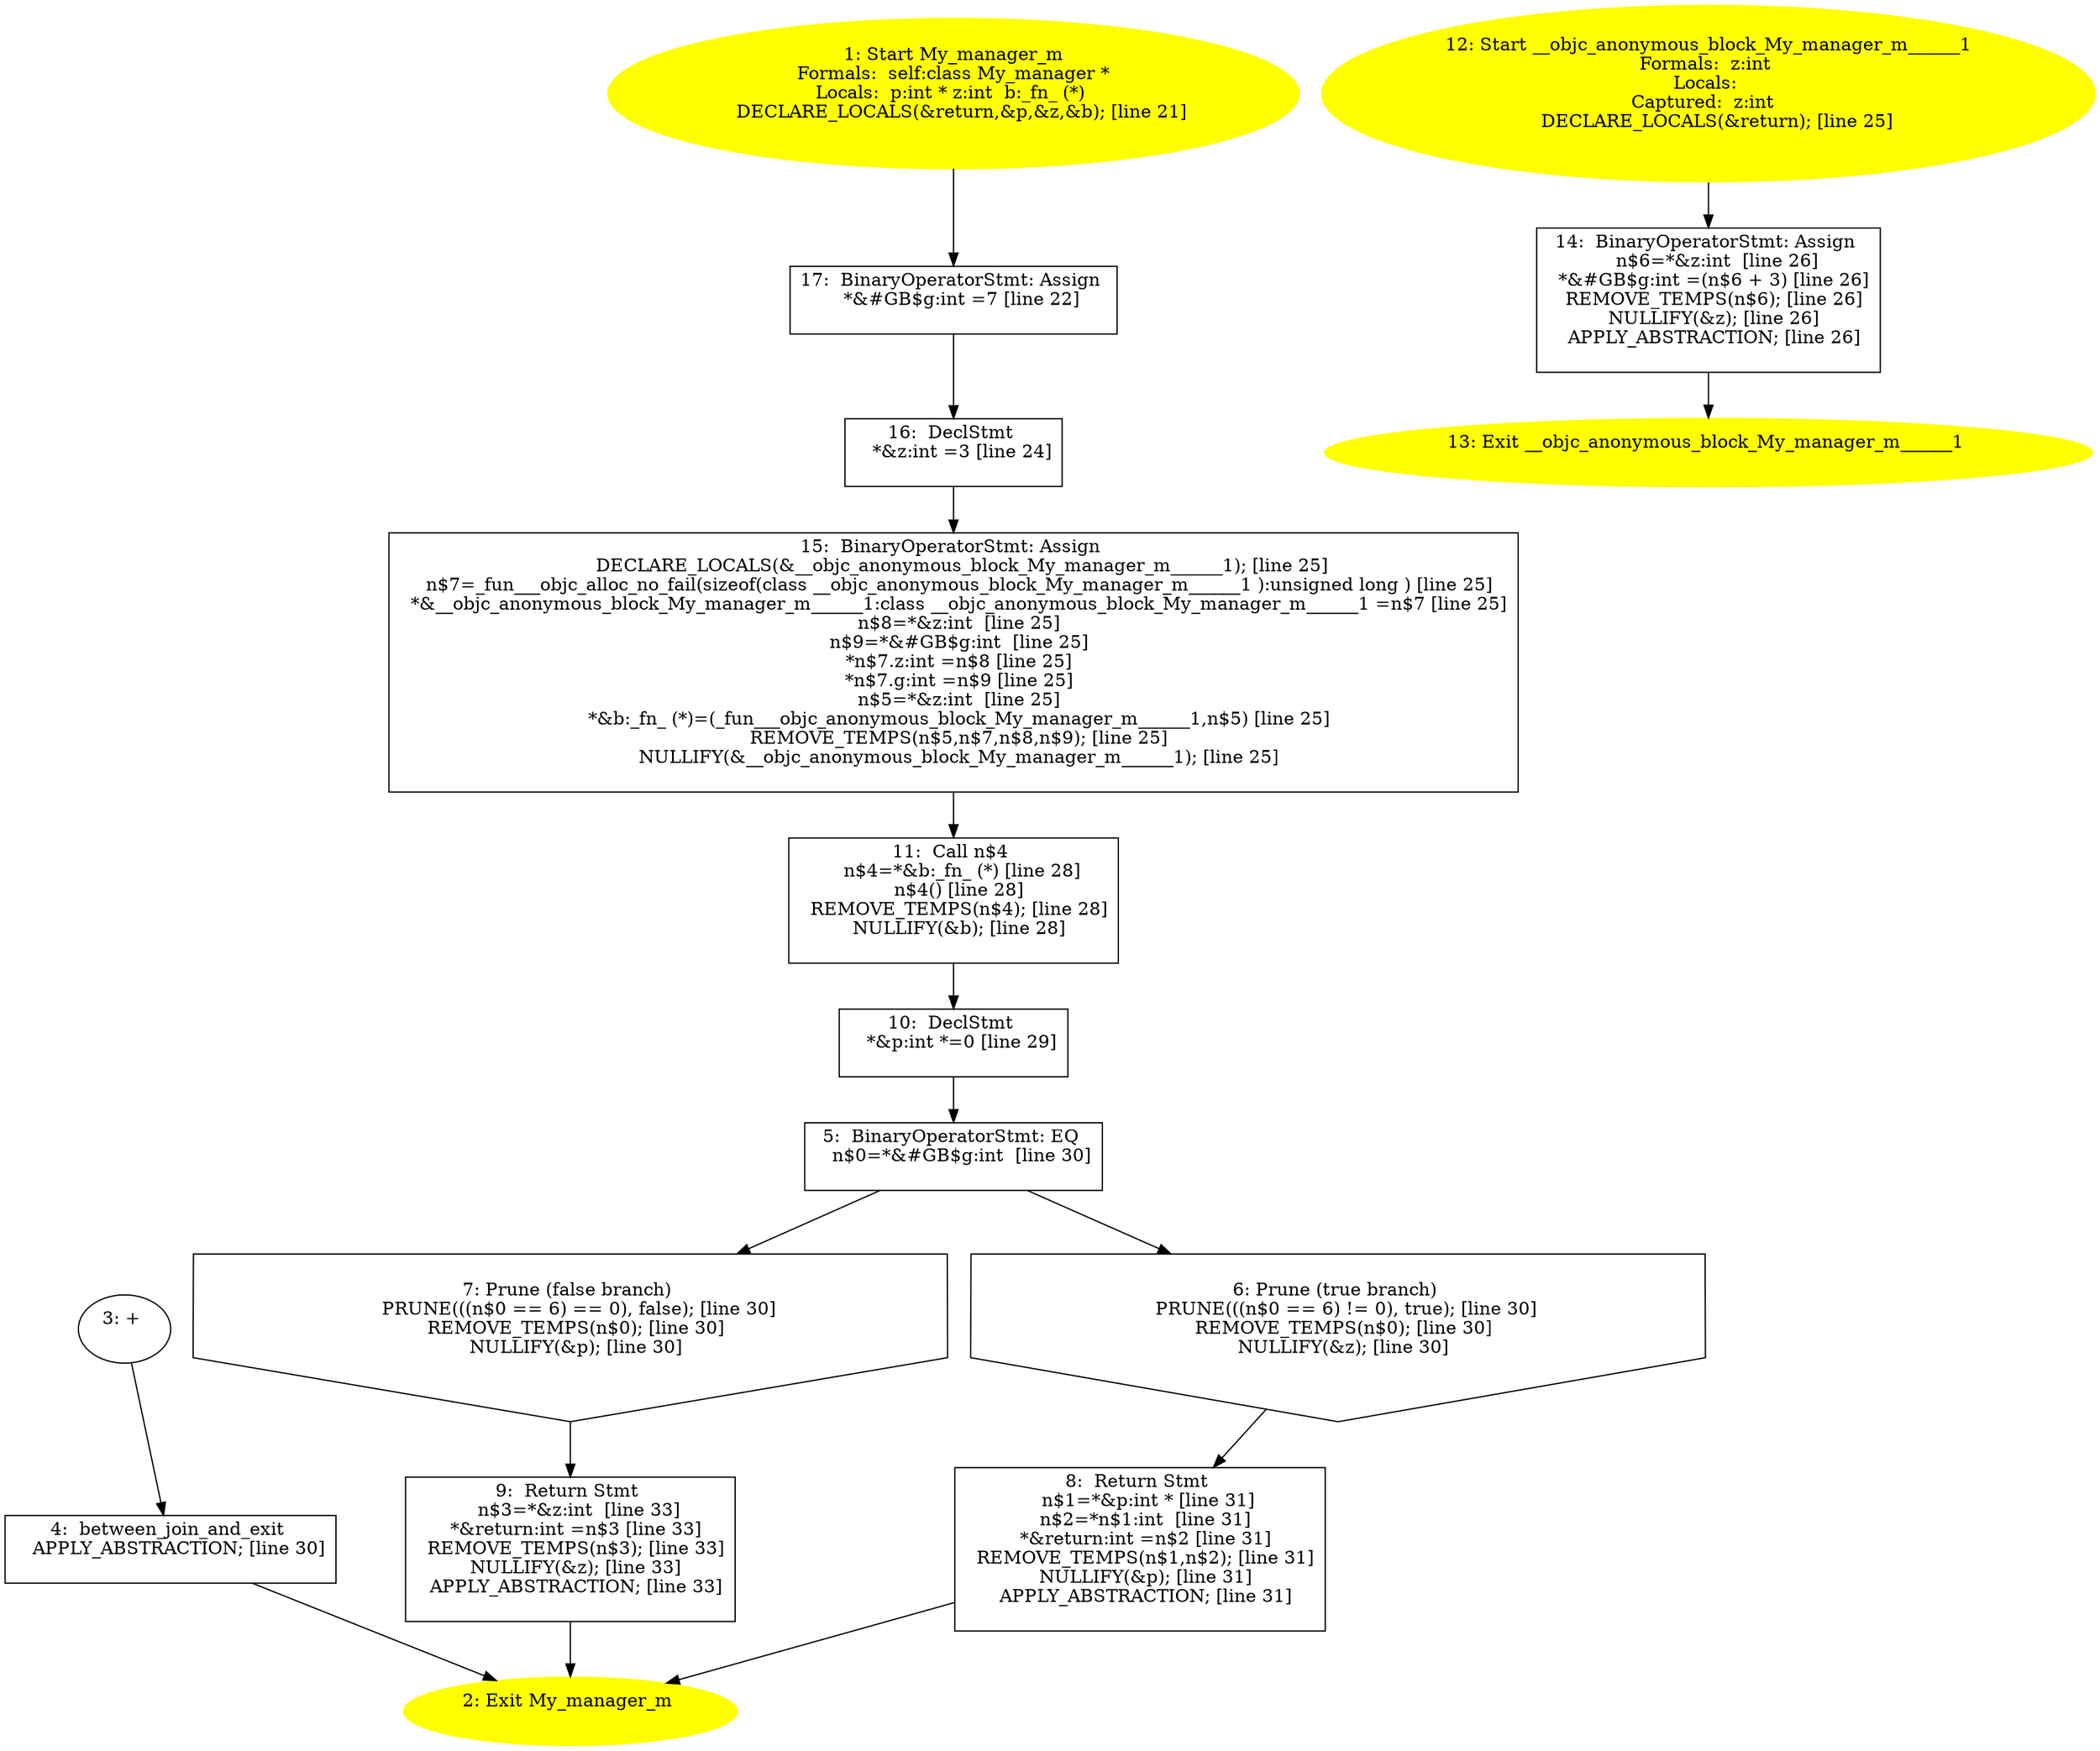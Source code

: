 /* @generated */
digraph iCFG {
17 [label="17:  BinaryOperatorStmt: Assign \n   *&#GB$g:int =7 [line 22]\n " shape="box"]
	

	 17 -> 16 ;
16 [label="16:  DeclStmt \n   *&z:int =3 [line 24]\n " shape="box"]
	

	 16 -> 15 ;
15 [label="15:  BinaryOperatorStmt: Assign \n   DECLARE_LOCALS(&__objc_anonymous_block_My_manager_m______1); [line 25]\n  n$7=_fun___objc_alloc_no_fail(sizeof(class __objc_anonymous_block_My_manager_m______1 ):unsigned long ) [line 25]\n  *&__objc_anonymous_block_My_manager_m______1:class __objc_anonymous_block_My_manager_m______1 =n$7 [line 25]\n  n$8=*&z:int  [line 25]\n  n$9=*&#GB$g:int  [line 25]\n  *n$7.z:int =n$8 [line 25]\n  *n$7.g:int =n$9 [line 25]\n  n$5=*&z:int  [line 25]\n  *&b:_fn_ (*)=(_fun___objc_anonymous_block_My_manager_m______1,n$5) [line 25]\n  REMOVE_TEMPS(n$5,n$7,n$8,n$9); [line 25]\n  NULLIFY(&__objc_anonymous_block_My_manager_m______1); [line 25]\n " shape="box"]
	

	 15 -> 11 ;
14 [label="14:  BinaryOperatorStmt: Assign \n   n$6=*&z:int  [line 26]\n  *&#GB$g:int =(n$6 + 3) [line 26]\n  REMOVE_TEMPS(n$6); [line 26]\n  NULLIFY(&z); [line 26]\n  APPLY_ABSTRACTION; [line 26]\n " shape="box"]
	

	 14 -> 13 ;
13 [label="13: Exit __objc_anonymous_block_My_manager_m______1 \n  " color=yellow style=filled]
	

12 [label="12: Start __objc_anonymous_block_My_manager_m______1\nFormals:  z:int \nLocals: \nCaptured:  z:int  \n   DECLARE_LOCALS(&return); [line 25]\n " color=yellow style=filled]
	

	 12 -> 14 ;
11 [label="11:  Call n$4 \n   n$4=*&b:_fn_ (*) [line 28]\n  n$4() [line 28]\n  REMOVE_TEMPS(n$4); [line 28]\n  NULLIFY(&b); [line 28]\n " shape="box"]
	

	 11 -> 10 ;
10 [label="10:  DeclStmt \n   *&p:int *=0 [line 29]\n " shape="box"]
	

	 10 -> 5 ;
9 [label="9:  Return Stmt \n   n$3=*&z:int  [line 33]\n  *&return:int =n$3 [line 33]\n  REMOVE_TEMPS(n$3); [line 33]\n  NULLIFY(&z); [line 33]\n  APPLY_ABSTRACTION; [line 33]\n " shape="box"]
	

	 9 -> 2 ;
8 [label="8:  Return Stmt \n   n$1=*&p:int * [line 31]\n  n$2=*n$1:int  [line 31]\n  *&return:int =n$2 [line 31]\n  REMOVE_TEMPS(n$1,n$2); [line 31]\n  NULLIFY(&p); [line 31]\n  APPLY_ABSTRACTION; [line 31]\n " shape="box"]
	

	 8 -> 2 ;
7 [label="7: Prune (false branch) \n   PRUNE(((n$0 == 6) == 0), false); [line 30]\n  REMOVE_TEMPS(n$0); [line 30]\n  NULLIFY(&p); [line 30]\n " shape="invhouse"]
	

	 7 -> 9 ;
6 [label="6: Prune (true branch) \n   PRUNE(((n$0 == 6) != 0), true); [line 30]\n  REMOVE_TEMPS(n$0); [line 30]\n  NULLIFY(&z); [line 30]\n " shape="invhouse"]
	

	 6 -> 8 ;
5 [label="5:  BinaryOperatorStmt: EQ \n   n$0=*&#GB$g:int  [line 30]\n " shape="box"]
	

	 5 -> 6 ;
	 5 -> 7 ;
4 [label="4:  between_join_and_exit \n   APPLY_ABSTRACTION; [line 30]\n " shape="box"]
	

	 4 -> 2 ;
3 [label="3: + \n  " ]
	

	 3 -> 4 ;
2 [label="2: Exit My_manager_m \n  " color=yellow style=filled]
	

1 [label="1: Start My_manager_m\nFormals:  self:class My_manager *\nLocals:  p:int * z:int  b:_fn_ (*) \n   DECLARE_LOCALS(&return,&p,&z,&b); [line 21]\n " color=yellow style=filled]
	

	 1 -> 17 ;
}
